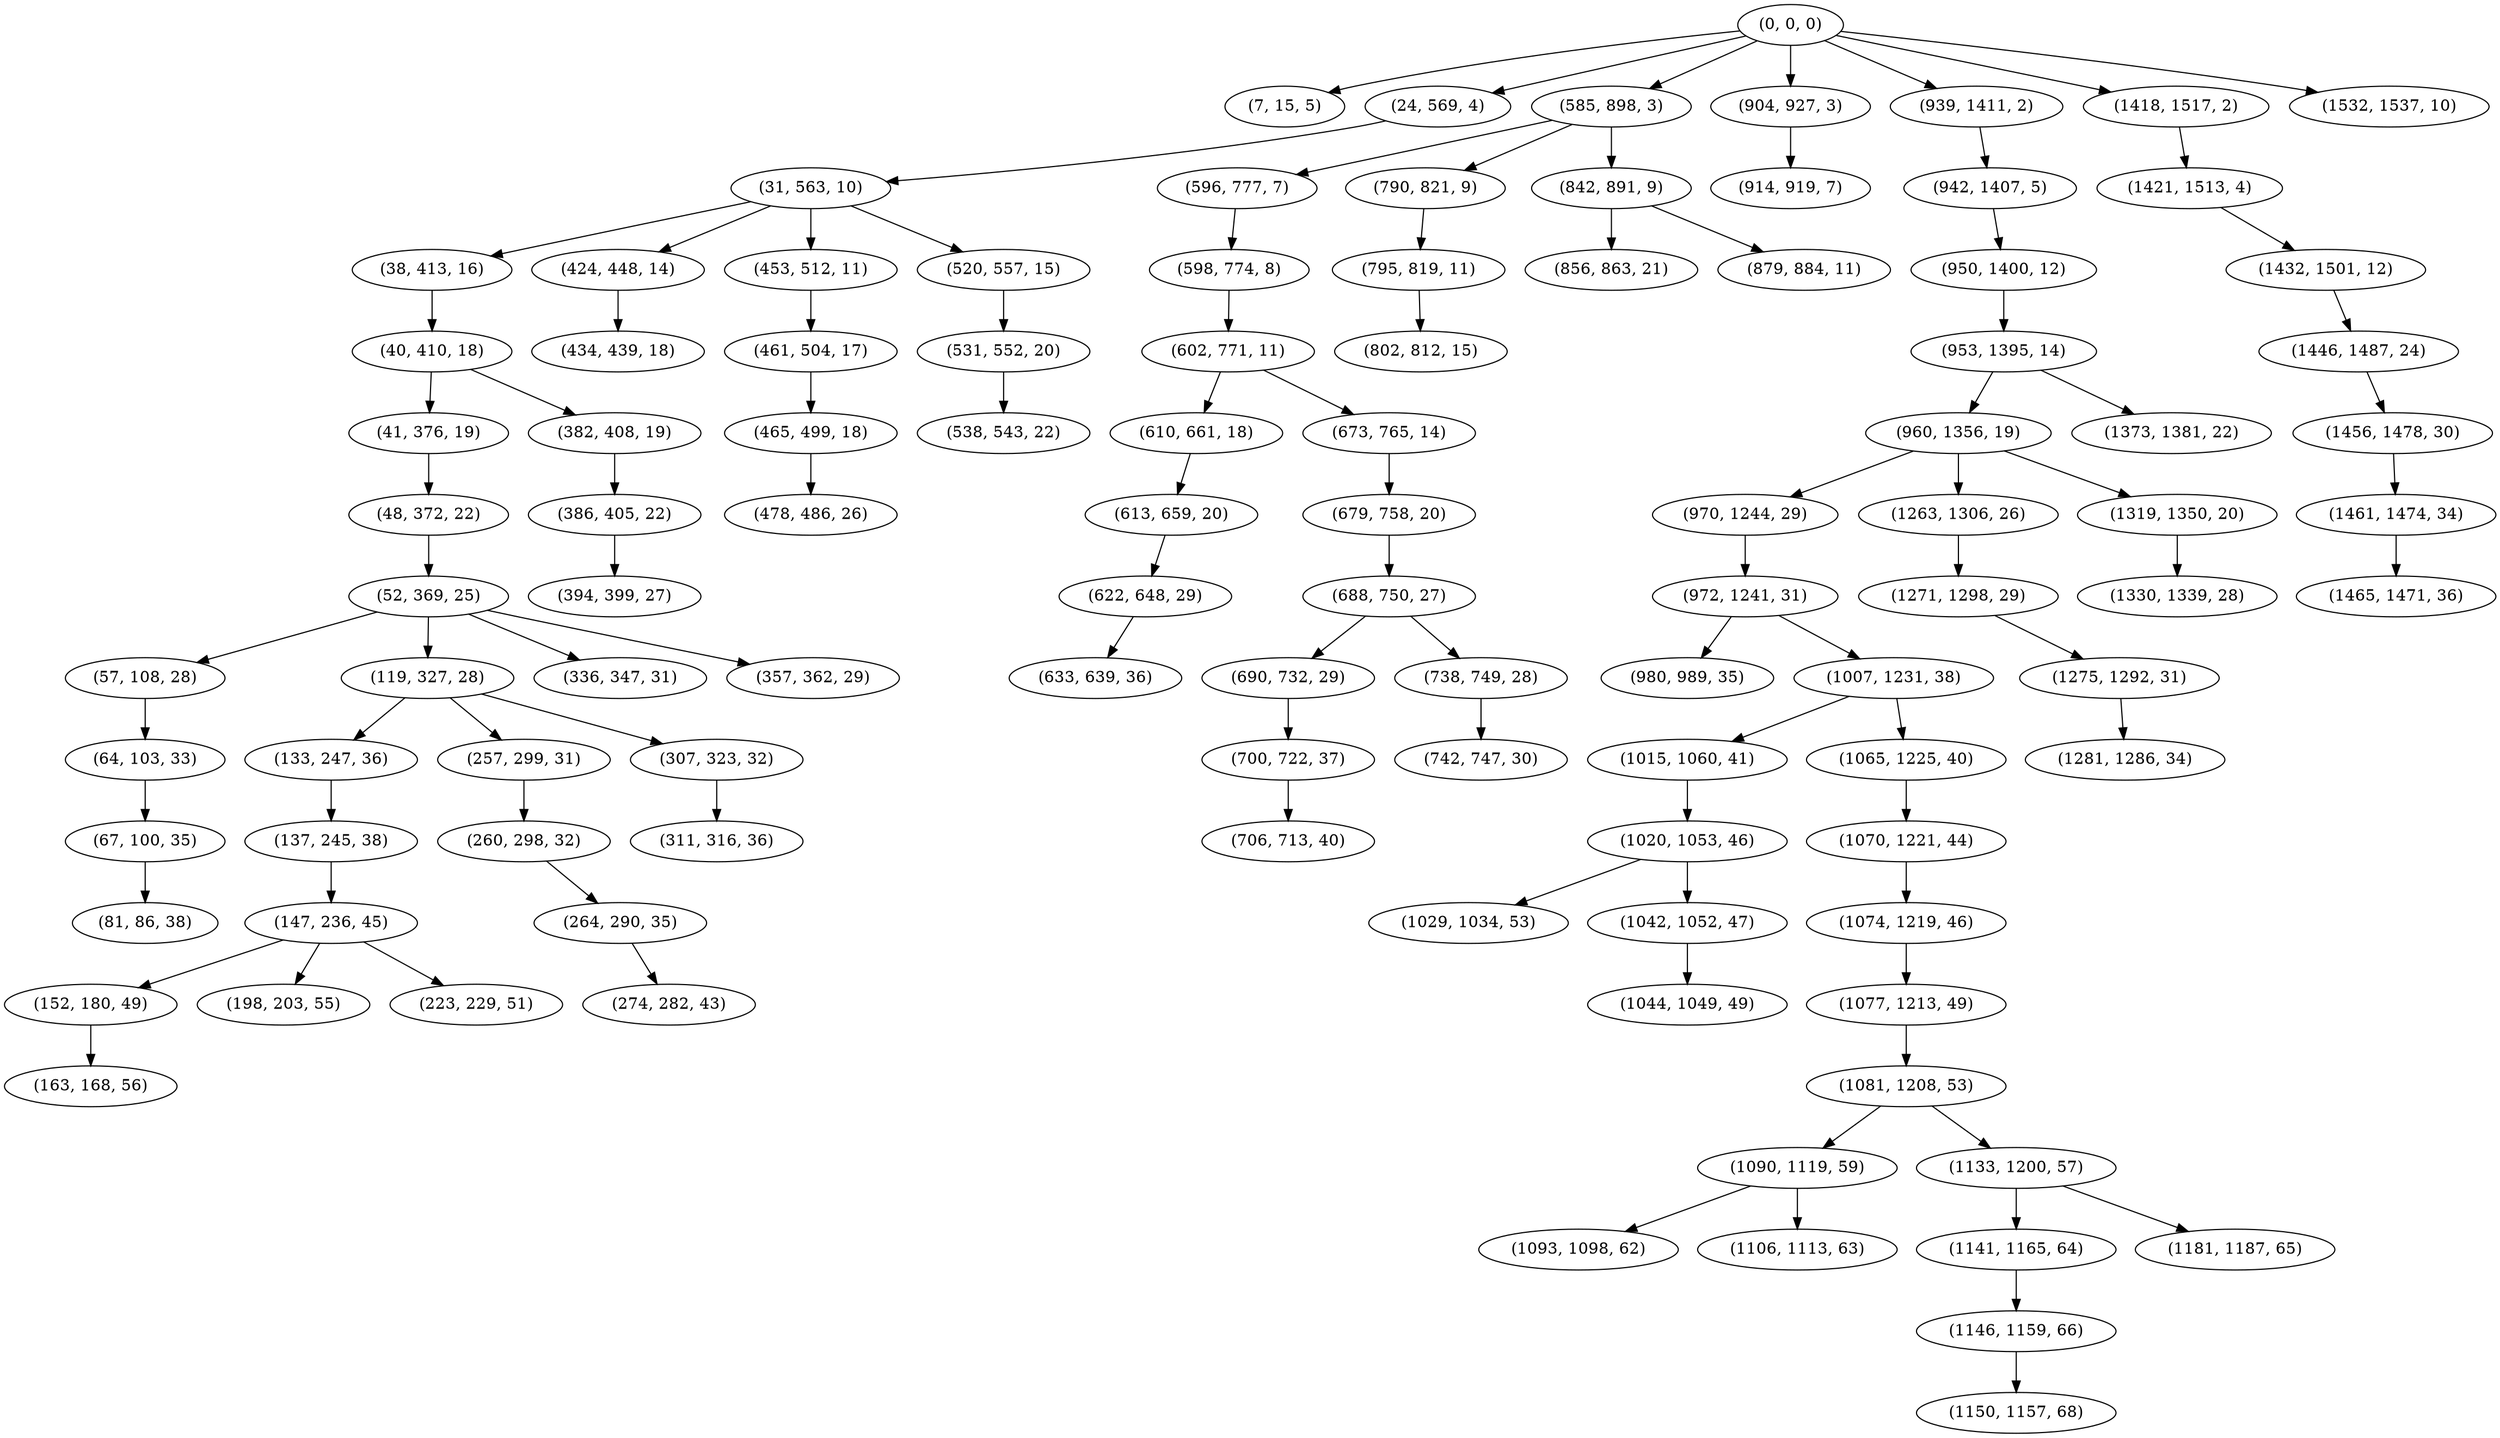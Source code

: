 digraph tree {
    "(0, 0, 0)";
    "(7, 15, 5)";
    "(24, 569, 4)";
    "(31, 563, 10)";
    "(38, 413, 16)";
    "(40, 410, 18)";
    "(41, 376, 19)";
    "(48, 372, 22)";
    "(52, 369, 25)";
    "(57, 108, 28)";
    "(64, 103, 33)";
    "(67, 100, 35)";
    "(81, 86, 38)";
    "(119, 327, 28)";
    "(133, 247, 36)";
    "(137, 245, 38)";
    "(147, 236, 45)";
    "(152, 180, 49)";
    "(163, 168, 56)";
    "(198, 203, 55)";
    "(223, 229, 51)";
    "(257, 299, 31)";
    "(260, 298, 32)";
    "(264, 290, 35)";
    "(274, 282, 43)";
    "(307, 323, 32)";
    "(311, 316, 36)";
    "(336, 347, 31)";
    "(357, 362, 29)";
    "(382, 408, 19)";
    "(386, 405, 22)";
    "(394, 399, 27)";
    "(424, 448, 14)";
    "(434, 439, 18)";
    "(453, 512, 11)";
    "(461, 504, 17)";
    "(465, 499, 18)";
    "(478, 486, 26)";
    "(520, 557, 15)";
    "(531, 552, 20)";
    "(538, 543, 22)";
    "(585, 898, 3)";
    "(596, 777, 7)";
    "(598, 774, 8)";
    "(602, 771, 11)";
    "(610, 661, 18)";
    "(613, 659, 20)";
    "(622, 648, 29)";
    "(633, 639, 36)";
    "(673, 765, 14)";
    "(679, 758, 20)";
    "(688, 750, 27)";
    "(690, 732, 29)";
    "(700, 722, 37)";
    "(706, 713, 40)";
    "(738, 749, 28)";
    "(742, 747, 30)";
    "(790, 821, 9)";
    "(795, 819, 11)";
    "(802, 812, 15)";
    "(842, 891, 9)";
    "(856, 863, 21)";
    "(879, 884, 11)";
    "(904, 927, 3)";
    "(914, 919, 7)";
    "(939, 1411, 2)";
    "(942, 1407, 5)";
    "(950, 1400, 12)";
    "(953, 1395, 14)";
    "(960, 1356, 19)";
    "(970, 1244, 29)";
    "(972, 1241, 31)";
    "(980, 989, 35)";
    "(1007, 1231, 38)";
    "(1015, 1060, 41)";
    "(1020, 1053, 46)";
    "(1029, 1034, 53)";
    "(1042, 1052, 47)";
    "(1044, 1049, 49)";
    "(1065, 1225, 40)";
    "(1070, 1221, 44)";
    "(1074, 1219, 46)";
    "(1077, 1213, 49)";
    "(1081, 1208, 53)";
    "(1090, 1119, 59)";
    "(1093, 1098, 62)";
    "(1106, 1113, 63)";
    "(1133, 1200, 57)";
    "(1141, 1165, 64)";
    "(1146, 1159, 66)";
    "(1150, 1157, 68)";
    "(1181, 1187, 65)";
    "(1263, 1306, 26)";
    "(1271, 1298, 29)";
    "(1275, 1292, 31)";
    "(1281, 1286, 34)";
    "(1319, 1350, 20)";
    "(1330, 1339, 28)";
    "(1373, 1381, 22)";
    "(1418, 1517, 2)";
    "(1421, 1513, 4)";
    "(1432, 1501, 12)";
    "(1446, 1487, 24)";
    "(1456, 1478, 30)";
    "(1461, 1474, 34)";
    "(1465, 1471, 36)";
    "(1532, 1537, 10)";
    "(0, 0, 0)" -> "(7, 15, 5)";
    "(0, 0, 0)" -> "(24, 569, 4)";
    "(0, 0, 0)" -> "(585, 898, 3)";
    "(0, 0, 0)" -> "(904, 927, 3)";
    "(0, 0, 0)" -> "(939, 1411, 2)";
    "(0, 0, 0)" -> "(1418, 1517, 2)";
    "(0, 0, 0)" -> "(1532, 1537, 10)";
    "(24, 569, 4)" -> "(31, 563, 10)";
    "(31, 563, 10)" -> "(38, 413, 16)";
    "(31, 563, 10)" -> "(424, 448, 14)";
    "(31, 563, 10)" -> "(453, 512, 11)";
    "(31, 563, 10)" -> "(520, 557, 15)";
    "(38, 413, 16)" -> "(40, 410, 18)";
    "(40, 410, 18)" -> "(41, 376, 19)";
    "(40, 410, 18)" -> "(382, 408, 19)";
    "(41, 376, 19)" -> "(48, 372, 22)";
    "(48, 372, 22)" -> "(52, 369, 25)";
    "(52, 369, 25)" -> "(57, 108, 28)";
    "(52, 369, 25)" -> "(119, 327, 28)";
    "(52, 369, 25)" -> "(336, 347, 31)";
    "(52, 369, 25)" -> "(357, 362, 29)";
    "(57, 108, 28)" -> "(64, 103, 33)";
    "(64, 103, 33)" -> "(67, 100, 35)";
    "(67, 100, 35)" -> "(81, 86, 38)";
    "(119, 327, 28)" -> "(133, 247, 36)";
    "(119, 327, 28)" -> "(257, 299, 31)";
    "(119, 327, 28)" -> "(307, 323, 32)";
    "(133, 247, 36)" -> "(137, 245, 38)";
    "(137, 245, 38)" -> "(147, 236, 45)";
    "(147, 236, 45)" -> "(152, 180, 49)";
    "(147, 236, 45)" -> "(198, 203, 55)";
    "(147, 236, 45)" -> "(223, 229, 51)";
    "(152, 180, 49)" -> "(163, 168, 56)";
    "(257, 299, 31)" -> "(260, 298, 32)";
    "(260, 298, 32)" -> "(264, 290, 35)";
    "(264, 290, 35)" -> "(274, 282, 43)";
    "(307, 323, 32)" -> "(311, 316, 36)";
    "(382, 408, 19)" -> "(386, 405, 22)";
    "(386, 405, 22)" -> "(394, 399, 27)";
    "(424, 448, 14)" -> "(434, 439, 18)";
    "(453, 512, 11)" -> "(461, 504, 17)";
    "(461, 504, 17)" -> "(465, 499, 18)";
    "(465, 499, 18)" -> "(478, 486, 26)";
    "(520, 557, 15)" -> "(531, 552, 20)";
    "(531, 552, 20)" -> "(538, 543, 22)";
    "(585, 898, 3)" -> "(596, 777, 7)";
    "(585, 898, 3)" -> "(790, 821, 9)";
    "(585, 898, 3)" -> "(842, 891, 9)";
    "(596, 777, 7)" -> "(598, 774, 8)";
    "(598, 774, 8)" -> "(602, 771, 11)";
    "(602, 771, 11)" -> "(610, 661, 18)";
    "(602, 771, 11)" -> "(673, 765, 14)";
    "(610, 661, 18)" -> "(613, 659, 20)";
    "(613, 659, 20)" -> "(622, 648, 29)";
    "(622, 648, 29)" -> "(633, 639, 36)";
    "(673, 765, 14)" -> "(679, 758, 20)";
    "(679, 758, 20)" -> "(688, 750, 27)";
    "(688, 750, 27)" -> "(690, 732, 29)";
    "(688, 750, 27)" -> "(738, 749, 28)";
    "(690, 732, 29)" -> "(700, 722, 37)";
    "(700, 722, 37)" -> "(706, 713, 40)";
    "(738, 749, 28)" -> "(742, 747, 30)";
    "(790, 821, 9)" -> "(795, 819, 11)";
    "(795, 819, 11)" -> "(802, 812, 15)";
    "(842, 891, 9)" -> "(856, 863, 21)";
    "(842, 891, 9)" -> "(879, 884, 11)";
    "(904, 927, 3)" -> "(914, 919, 7)";
    "(939, 1411, 2)" -> "(942, 1407, 5)";
    "(942, 1407, 5)" -> "(950, 1400, 12)";
    "(950, 1400, 12)" -> "(953, 1395, 14)";
    "(953, 1395, 14)" -> "(960, 1356, 19)";
    "(953, 1395, 14)" -> "(1373, 1381, 22)";
    "(960, 1356, 19)" -> "(970, 1244, 29)";
    "(960, 1356, 19)" -> "(1263, 1306, 26)";
    "(960, 1356, 19)" -> "(1319, 1350, 20)";
    "(970, 1244, 29)" -> "(972, 1241, 31)";
    "(972, 1241, 31)" -> "(980, 989, 35)";
    "(972, 1241, 31)" -> "(1007, 1231, 38)";
    "(1007, 1231, 38)" -> "(1015, 1060, 41)";
    "(1007, 1231, 38)" -> "(1065, 1225, 40)";
    "(1015, 1060, 41)" -> "(1020, 1053, 46)";
    "(1020, 1053, 46)" -> "(1029, 1034, 53)";
    "(1020, 1053, 46)" -> "(1042, 1052, 47)";
    "(1042, 1052, 47)" -> "(1044, 1049, 49)";
    "(1065, 1225, 40)" -> "(1070, 1221, 44)";
    "(1070, 1221, 44)" -> "(1074, 1219, 46)";
    "(1074, 1219, 46)" -> "(1077, 1213, 49)";
    "(1077, 1213, 49)" -> "(1081, 1208, 53)";
    "(1081, 1208, 53)" -> "(1090, 1119, 59)";
    "(1081, 1208, 53)" -> "(1133, 1200, 57)";
    "(1090, 1119, 59)" -> "(1093, 1098, 62)";
    "(1090, 1119, 59)" -> "(1106, 1113, 63)";
    "(1133, 1200, 57)" -> "(1141, 1165, 64)";
    "(1133, 1200, 57)" -> "(1181, 1187, 65)";
    "(1141, 1165, 64)" -> "(1146, 1159, 66)";
    "(1146, 1159, 66)" -> "(1150, 1157, 68)";
    "(1263, 1306, 26)" -> "(1271, 1298, 29)";
    "(1271, 1298, 29)" -> "(1275, 1292, 31)";
    "(1275, 1292, 31)" -> "(1281, 1286, 34)";
    "(1319, 1350, 20)" -> "(1330, 1339, 28)";
    "(1418, 1517, 2)" -> "(1421, 1513, 4)";
    "(1421, 1513, 4)" -> "(1432, 1501, 12)";
    "(1432, 1501, 12)" -> "(1446, 1487, 24)";
    "(1446, 1487, 24)" -> "(1456, 1478, 30)";
    "(1456, 1478, 30)" -> "(1461, 1474, 34)";
    "(1461, 1474, 34)" -> "(1465, 1471, 36)";
}
